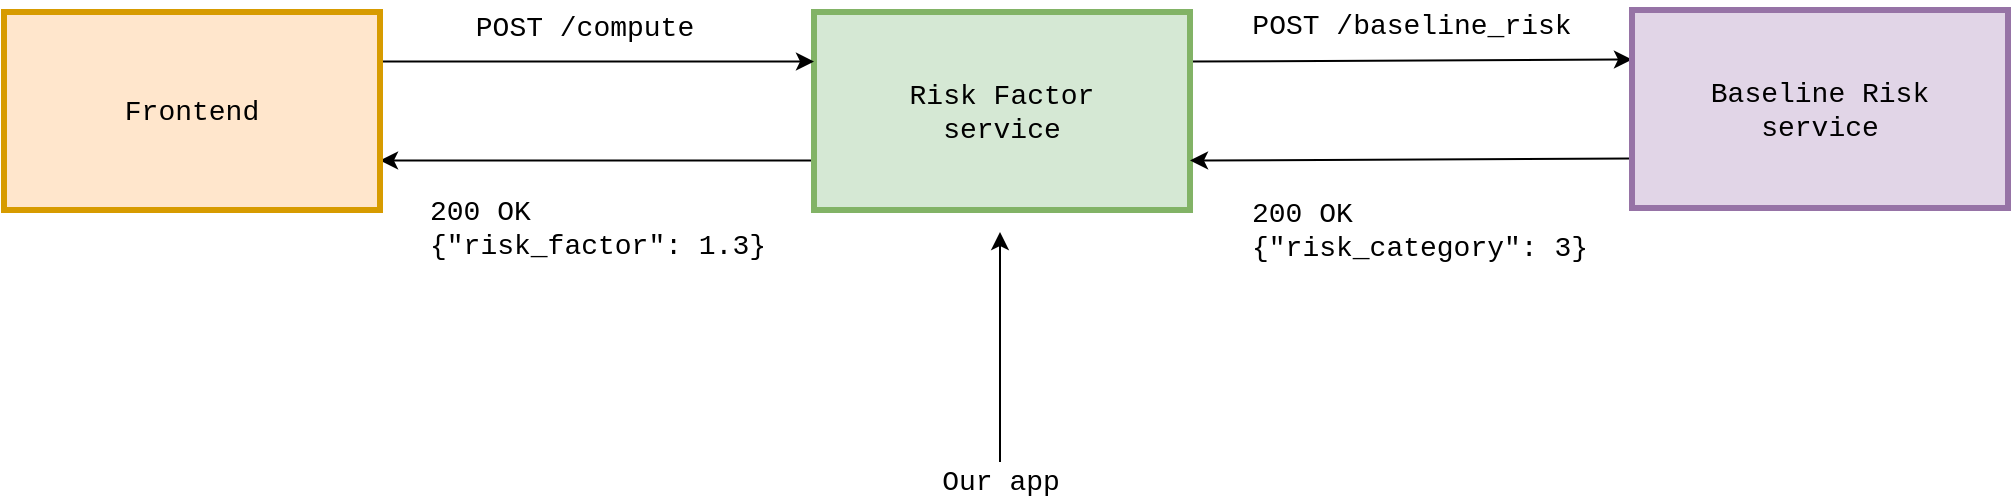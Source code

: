 <mxfile version="14.9.5" type="device"><diagram id="Q-ncv8b7JYDrZGPkfq9D" name="Page-1"><mxGraphModel dx="1698" dy="945" grid="0" gridSize="10" guides="0" tooltips="1" connect="1" arrows="1" fold="1" page="0" pageScale="1" pageWidth="827" pageHeight="1169" math="0" shadow="0"><root><mxCell id="0"/><mxCell id="1" parent="0"/><mxCell id="iQV568wZ_6cUBe_iztue-10" style="edgeStyle=none;rounded=0;orthogonalLoop=1;jettySize=auto;html=1;exitX=1;exitY=0.25;exitDx=0;exitDy=0;entryX=0;entryY=0.25;entryDx=0;entryDy=0;fontFamily=Courier New;fontSize=14;" edge="1" parent="1" source="iQV568wZ_6cUBe_iztue-1" target="iQV568wZ_6cUBe_iztue-9"><mxGeometry relative="1" as="geometry"/></mxCell><mxCell id="iQV568wZ_6cUBe_iztue-14" style="edgeStyle=none;rounded=0;orthogonalLoop=1;jettySize=auto;html=1;exitX=0;exitY=0.75;exitDx=0;exitDy=0;entryX=1;entryY=0.75;entryDx=0;entryDy=0;fontFamily=Courier New;fontSize=14;" edge="1" parent="1" source="iQV568wZ_6cUBe_iztue-1" target="iQV568wZ_6cUBe_iztue-12"><mxGeometry relative="1" as="geometry"/></mxCell><mxCell id="iQV568wZ_6cUBe_iztue-1" value="Risk Factor&lt;br&gt;service" style="rounded=0;whiteSpace=wrap;html=1;fontFamily=Courier New;fontSize=14;fillColor=#d5e8d4;strokeColor=#82b366;strokeWidth=3;" vertex="1" parent="1"><mxGeometry x="96" y="227" width="188" height="99" as="geometry"/></mxCell><mxCell id="iQV568wZ_6cUBe_iztue-11" style="edgeStyle=none;rounded=0;orthogonalLoop=1;jettySize=auto;html=1;exitX=0;exitY=0.75;exitDx=0;exitDy=0;entryX=1;entryY=0.75;entryDx=0;entryDy=0;fontFamily=Courier New;fontSize=14;" edge="1" parent="1" source="iQV568wZ_6cUBe_iztue-9" target="iQV568wZ_6cUBe_iztue-1"><mxGeometry relative="1" as="geometry"/></mxCell><mxCell id="iQV568wZ_6cUBe_iztue-9" value="Baseline Risk&lt;br&gt;service" style="rounded=0;whiteSpace=wrap;html=1;fontFamily=Courier New;fontSize=14;fillColor=#e1d5e7;strokeColor=#9673a6;strokeWidth=3;" vertex="1" parent="1"><mxGeometry x="505" y="226" width="188" height="99" as="geometry"/></mxCell><mxCell id="iQV568wZ_6cUBe_iztue-13" style="edgeStyle=none;rounded=0;orthogonalLoop=1;jettySize=auto;html=1;exitX=1;exitY=0.25;exitDx=0;exitDy=0;entryX=0;entryY=0.25;entryDx=0;entryDy=0;fontFamily=Courier New;fontSize=14;" edge="1" parent="1" source="iQV568wZ_6cUBe_iztue-12" target="iQV568wZ_6cUBe_iztue-1"><mxGeometry relative="1" as="geometry"/></mxCell><mxCell id="iQV568wZ_6cUBe_iztue-12" value="Frontend" style="rounded=0;whiteSpace=wrap;html=1;fontFamily=Courier New;fontSize=14;fillColor=#ffe6cc;strokeColor=#d79b00;strokeWidth=3;" vertex="1" parent="1"><mxGeometry x="-309" y="227" width="188" height="99" as="geometry"/></mxCell><mxCell id="iQV568wZ_6cUBe_iztue-15" value="POST /compute" style="text;html=1;strokeColor=none;fillColor=none;align=center;verticalAlign=middle;whiteSpace=wrap;rounded=0;fontFamily=Courier New;fontSize=14;" vertex="1" parent="1"><mxGeometry x="-98" y="222" width="159" height="25" as="geometry"/></mxCell><mxCell id="iQV568wZ_6cUBe_iztue-16" value="POST /baseline_risk" style="text;html=1;strokeColor=none;fillColor=none;align=center;verticalAlign=middle;whiteSpace=wrap;rounded=0;fontFamily=Courier New;fontSize=14;" vertex="1" parent="1"><mxGeometry x="308" y="221" width="174" height="25" as="geometry"/></mxCell><mxCell id="iQV568wZ_6cUBe_iztue-17" value="&lt;div style=&quot;text-align: left; font-size: 14px;&quot;&gt;200 OK&lt;/div&gt;&lt;div style=&quot;text-align: left; font-size: 14px;&quot;&gt;{&quot;risk_factor&quot;: 1.3}&lt;/div&gt;" style="text;html=1;strokeColor=none;fillColor=none;align=center;verticalAlign=middle;whiteSpace=wrap;rounded=0;fontFamily=Courier New;fontSize=14;" vertex="1" parent="1"><mxGeometry x="-102" y="307" width="180" height="55" as="geometry"/></mxCell><mxCell id="iQV568wZ_6cUBe_iztue-18" value="&lt;div style=&quot;text-align: left; font-size: 14px;&quot;&gt;200 OK&lt;/div&gt;&lt;div style=&quot;text-align: left; font-size: 14px;&quot;&gt;{&quot;risk_category&quot;: 3}&lt;/div&gt;" style="text;html=1;strokeColor=none;fillColor=none;align=center;verticalAlign=middle;whiteSpace=wrap;rounded=0;fontFamily=Courier New;fontSize=14;" vertex="1" parent="1"><mxGeometry x="308" y="308" width="182" height="55" as="geometry"/></mxCell><mxCell id="iQV568wZ_6cUBe_iztue-19" value="Our app" style="text;html=1;strokeColor=none;fillColor=none;align=center;verticalAlign=middle;whiteSpace=wrap;rounded=0;fontFamily=Courier New;fontSize=14;" vertex="1" parent="1"><mxGeometry x="135" y="452" width="109" height="20" as="geometry"/></mxCell><mxCell id="iQV568wZ_6cUBe_iztue-20" value="" style="endArrow=classic;html=1;fontFamily=Courier New;fontSize=14;" edge="1" parent="1"><mxGeometry width="50" height="50" relative="1" as="geometry"><mxPoint x="189" y="452" as="sourcePoint"/><mxPoint x="189" y="337" as="targetPoint"/></mxGeometry></mxCell></root></mxGraphModel></diagram></mxfile>